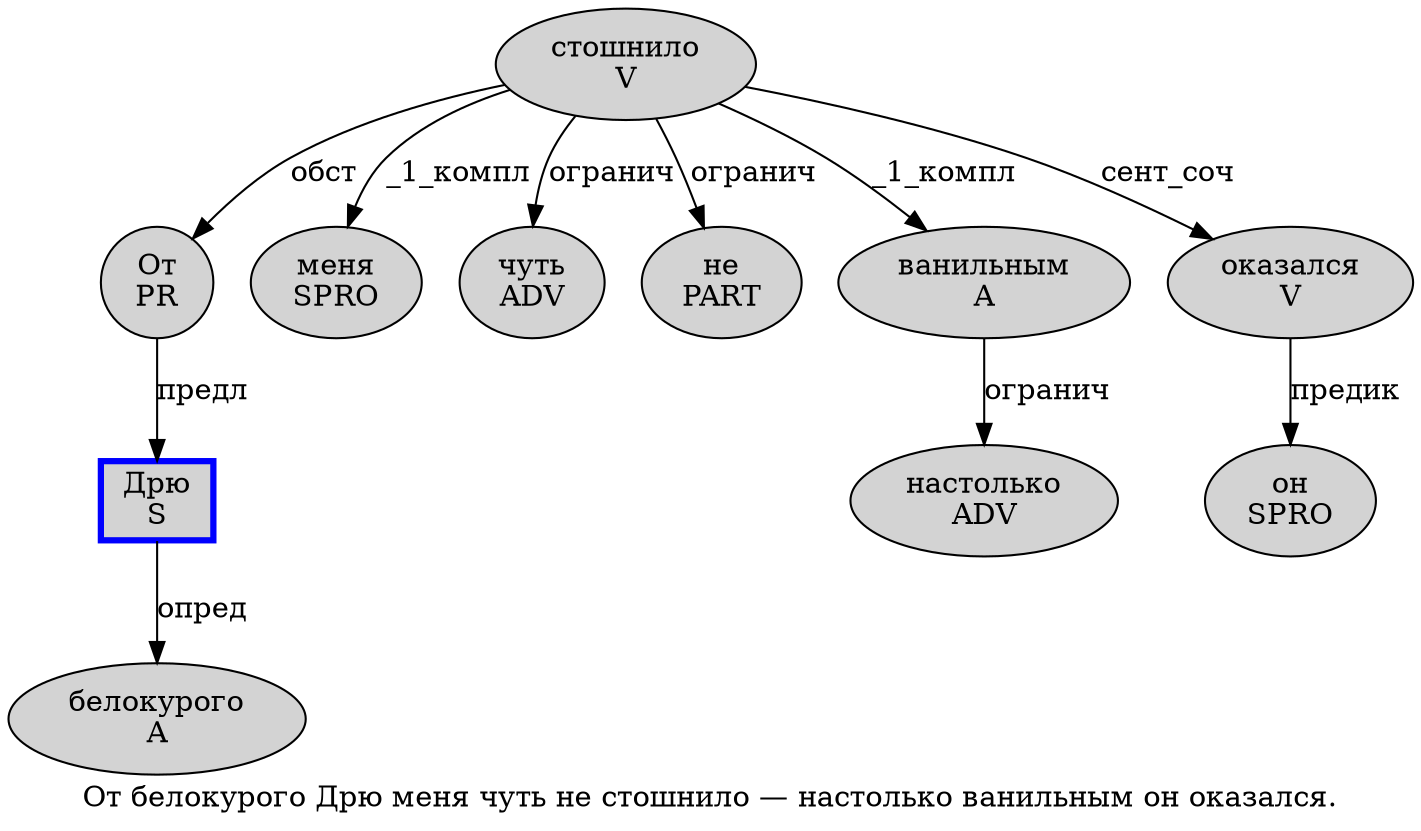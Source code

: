 digraph SENTENCE_2917 {
	graph [label="От белокурого Дрю меня чуть не стошнило — настолько ванильным он оказался."]
	node [style=filled]
		0 [label="От
PR" color="" fillcolor=lightgray penwidth=1 shape=ellipse]
		1 [label="белокурого
A" color="" fillcolor=lightgray penwidth=1 shape=ellipse]
		2 [label="Дрю
S" color=blue fillcolor=lightgray penwidth=3 shape=box]
		3 [label="меня
SPRO" color="" fillcolor=lightgray penwidth=1 shape=ellipse]
		4 [label="чуть
ADV" color="" fillcolor=lightgray penwidth=1 shape=ellipse]
		5 [label="не
PART" color="" fillcolor=lightgray penwidth=1 shape=ellipse]
		6 [label="стошнило
V" color="" fillcolor=lightgray penwidth=1 shape=ellipse]
		8 [label="настолько
ADV" color="" fillcolor=lightgray penwidth=1 shape=ellipse]
		9 [label="ванильным
A" color="" fillcolor=lightgray penwidth=1 shape=ellipse]
		10 [label="он
SPRO" color="" fillcolor=lightgray penwidth=1 shape=ellipse]
		11 [label="оказался
V" color="" fillcolor=lightgray penwidth=1 shape=ellipse]
			11 -> 10 [label="предик"]
			2 -> 1 [label="опред"]
			6 -> 0 [label="обст"]
			6 -> 3 [label="_1_компл"]
			6 -> 4 [label="огранич"]
			6 -> 5 [label="огранич"]
			6 -> 9 [label="_1_компл"]
			6 -> 11 [label="сент_соч"]
			0 -> 2 [label="предл"]
			9 -> 8 [label="огранич"]
}